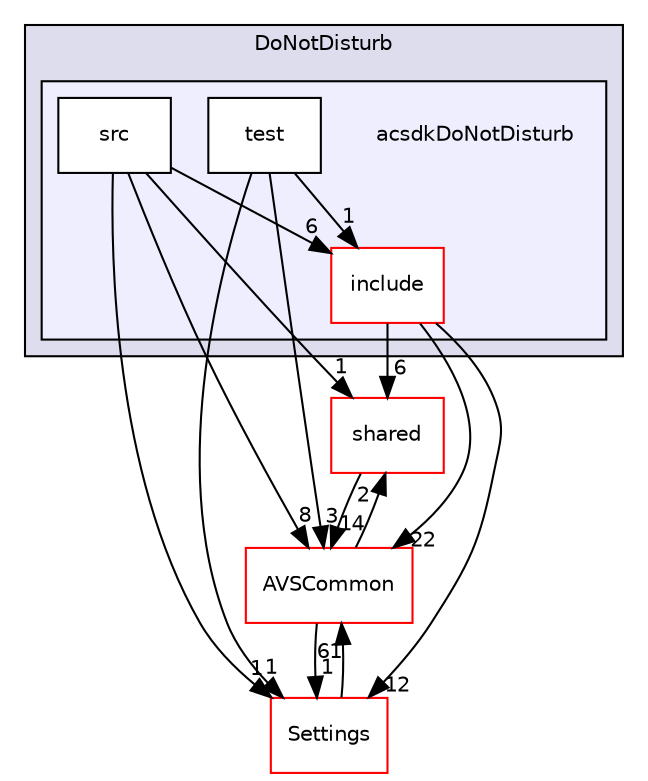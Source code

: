 digraph "/workplace/avs-device-sdk/capabilities/DoNotDisturb/acsdkDoNotDisturb" {
  compound=true
  node [ fontsize="10", fontname="Helvetica"];
  edge [ labelfontsize="10", labelfontname="Helvetica"];
  subgraph clusterdir_a34f9b5658ea5accd04f680d0b8d4c8f {
    graph [ bgcolor="#ddddee", pencolor="black", label="DoNotDisturb" fontname="Helvetica", fontsize="10", URL="dir_a34f9b5658ea5accd04f680d0b8d4c8f.html"]
  subgraph clusterdir_8a5e9e6006e7295a4ae796de14be24e0 {
    graph [ bgcolor="#eeeeff", pencolor="black", label="" URL="dir_8a5e9e6006e7295a4ae796de14be24e0.html"];
    dir_8a5e9e6006e7295a4ae796de14be24e0 [shape=plaintext label="acsdkDoNotDisturb"];
    dir_169f01a30dc4992ac96e3c5cc375fdf7 [shape=box label="include" color="red" fillcolor="white" style="filled" URL="dir_169f01a30dc4992ac96e3c5cc375fdf7.html"];
    dir_7a3ba3f40355a21c61e8761e442d1d34 [shape=box label="src" color="black" fillcolor="white" style="filled" URL="dir_7a3ba3f40355a21c61e8761e442d1d34.html"];
    dir_19fbb8e509867596bc6eb76f414cebb9 [shape=box label="test" color="black" fillcolor="white" style="filled" URL="dir_19fbb8e509867596bc6eb76f414cebb9.html"];
  }
  }
  dir_9982052f7ce695d12571567315b2fafa [shape=box label="shared" fillcolor="white" style="filled" color="red" URL="dir_9982052f7ce695d12571567315b2fafa.html"];
  dir_8ae0dd75af039a94f4269584fb8eef13 [shape=box label="Settings" fillcolor="white" style="filled" color="red" URL="dir_8ae0dd75af039a94f4269584fb8eef13.html"];
  dir_13e65effb2bde530b17b3d5eefcd0266 [shape=box label="AVSCommon" fillcolor="white" style="filled" color="red" URL="dir_13e65effb2bde530b17b3d5eefcd0266.html"];
  dir_9982052f7ce695d12571567315b2fafa->dir_13e65effb2bde530b17b3d5eefcd0266 [headlabel="14", labeldistance=1.5 headhref="dir_000598_000017.html"];
  dir_19fbb8e509867596bc6eb76f414cebb9->dir_8ae0dd75af039a94f4269584fb8eef13 [headlabel="1", labeldistance=1.5 headhref="dir_000309_000588.html"];
  dir_19fbb8e509867596bc6eb76f414cebb9->dir_13e65effb2bde530b17b3d5eefcd0266 [headlabel="3", labeldistance=1.5 headhref="dir_000309_000017.html"];
  dir_19fbb8e509867596bc6eb76f414cebb9->dir_169f01a30dc4992ac96e3c5cc375fdf7 [headlabel="1", labeldistance=1.5 headhref="dir_000309_000306.html"];
  dir_8ae0dd75af039a94f4269584fb8eef13->dir_13e65effb2bde530b17b3d5eefcd0266 [headlabel="61", labeldistance=1.5 headhref="dir_000588_000017.html"];
  dir_13e65effb2bde530b17b3d5eefcd0266->dir_9982052f7ce695d12571567315b2fafa [headlabel="2", labeldistance=1.5 headhref="dir_000017_000598.html"];
  dir_13e65effb2bde530b17b3d5eefcd0266->dir_8ae0dd75af039a94f4269584fb8eef13 [headlabel="1", labeldistance=1.5 headhref="dir_000017_000588.html"];
  dir_169f01a30dc4992ac96e3c5cc375fdf7->dir_9982052f7ce695d12571567315b2fafa [headlabel="6", labeldistance=1.5 headhref="dir_000306_000598.html"];
  dir_169f01a30dc4992ac96e3c5cc375fdf7->dir_8ae0dd75af039a94f4269584fb8eef13 [headlabel="12", labeldistance=1.5 headhref="dir_000306_000588.html"];
  dir_169f01a30dc4992ac96e3c5cc375fdf7->dir_13e65effb2bde530b17b3d5eefcd0266 [headlabel="22", labeldistance=1.5 headhref="dir_000306_000017.html"];
  dir_7a3ba3f40355a21c61e8761e442d1d34->dir_9982052f7ce695d12571567315b2fafa [headlabel="1", labeldistance=1.5 headhref="dir_000308_000598.html"];
  dir_7a3ba3f40355a21c61e8761e442d1d34->dir_8ae0dd75af039a94f4269584fb8eef13 [headlabel="1", labeldistance=1.5 headhref="dir_000308_000588.html"];
  dir_7a3ba3f40355a21c61e8761e442d1d34->dir_13e65effb2bde530b17b3d5eefcd0266 [headlabel="8", labeldistance=1.5 headhref="dir_000308_000017.html"];
  dir_7a3ba3f40355a21c61e8761e442d1d34->dir_169f01a30dc4992ac96e3c5cc375fdf7 [headlabel="6", labeldistance=1.5 headhref="dir_000308_000306.html"];
}

